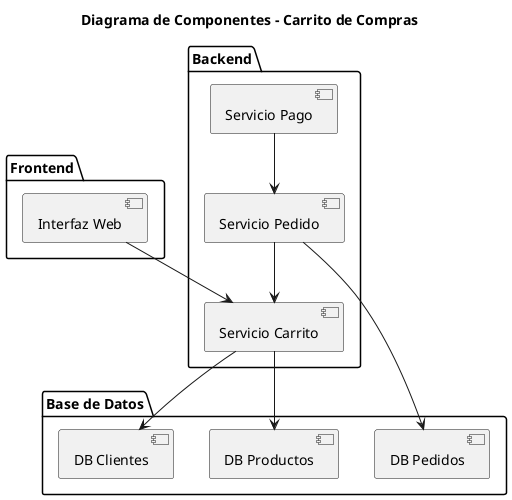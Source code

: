 @startuml
title Diagrama de Componentes - Carrito de Compras

package "Frontend" {
  [Interfaz Web] 
}

package "Backend" {
  [Servicio Carrito]
  [Servicio Pedido]
  [Servicio Pago]
}

package "Base de Datos" {
  [DB Productos]
  [DB Clientes]
  [DB Pedidos]
}

[Interfaz Web] --> [Servicio Carrito]
[Servicio Carrito] --> [DB Productos]
[Servicio Carrito] --> [DB Clientes]
[Servicio Pedido] --> [Servicio Carrito]
[Servicio Pedido] --> [DB Pedidos]
[Servicio Pago] --> [Servicio Pedido]

@enduml
